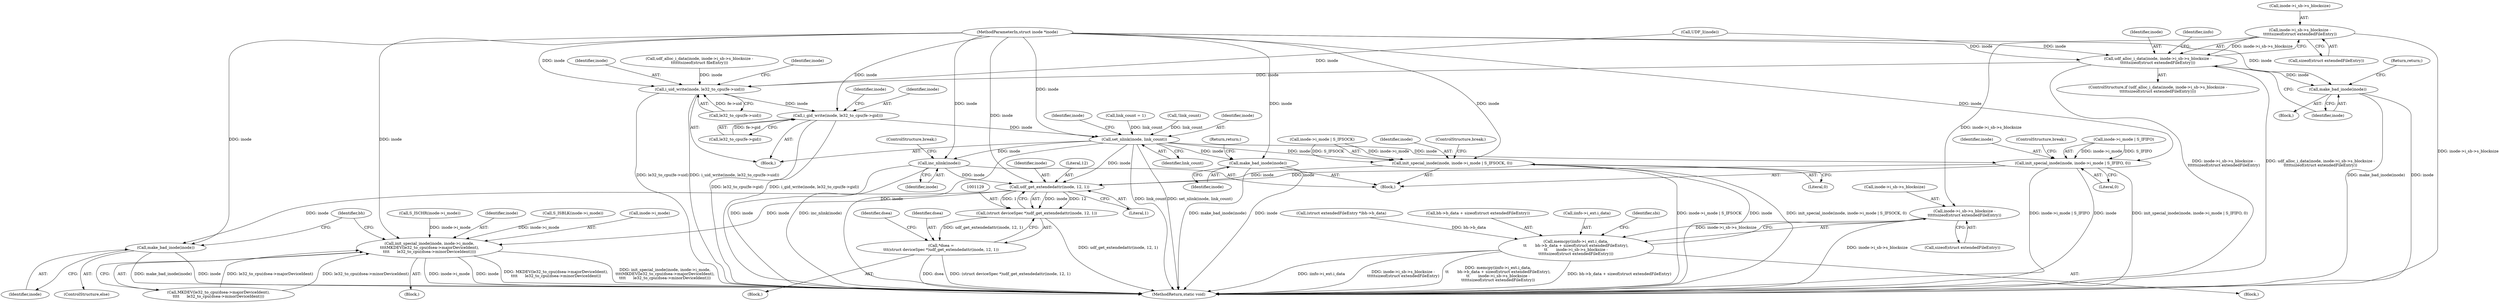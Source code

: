 digraph "0_linux_c03aa9f6e1f938618e6db2e23afef0574efeeb65@API" {
"1000409" [label="(Call,inode->i_sb->s_blocksize -\n\t\t\t\t\tsizeof(struct extendedFileEntry))"];
"1000407" [label="(Call,udf_alloc_i_data(inode, inode->i_sb->s_blocksize -\n\t\t\t\t\tsizeof(struct extendedFileEntry)))"];
"1000418" [label="(Call,make_bad_inode(inode))"];
"1000571" [label="(Call,i_uid_write(inode, le32_to_cpu(fe->uid)))"];
"1000605" [label="(Call,i_gid_write(inode, le32_to_cpu(fe->gid)))"];
"1000713" [label="(Call,set_nlink(inode, link_count))"];
"1000980" [label="(Call,inc_nlink(inode))"];
"1001130" [label="(Call,udf_get_extendedattr(inode, 12, 1))"];
"1001128" [label="(Call,(struct deviceSpec *)udf_get_extendedattr(inode, 12, 1))"];
"1001126" [label="(Call,*dsea =\n\t\t\t(struct deviceSpec *)udf_get_extendedattr(inode, 12, 1))"];
"1001137" [label="(Call,init_special_inode(inode, inode->i_mode,\n\t\t\t\tMKDEV(le32_to_cpu(dsea->majorDeviceIdent),\n\t\t\t\t      le32_to_cpu(dsea->minorDeviceIdent))))"];
"1001152" [label="(Call,make_bad_inode(inode))"];
"1001043" [label="(Call,init_special_inode(inode, inode->i_mode | S_IFIFO, 0))"];
"1001053" [label="(Call,init_special_inode(inode, inode->i_mode | S_IFSOCK, 0))"];
"1001111" [label="(Call,make_bad_inode(inode))"];
"1000433" [label="(Call,inode->i_sb->s_blocksize -\n\t\t\t\t\tsizeof(struct extendedFileEntry))"];
"1000421" [label="(Call,memcpy(iinfo->i_ext.i_data,\n\t\t       bh->b_data + sizeof(struct extendedFileEntry),\n\t\t       inode->i_sb->s_blocksize -\n\t\t\t\t\tsizeof(struct extendedFileEntry)))"];
"1000421" [label="(Call,memcpy(iinfo->i_ext.i_data,\n\t\t       bh->b_data + sizeof(struct extendedFileEntry),\n\t\t       inode->i_sb->s_blocksize -\n\t\t\t\t\tsizeof(struct extendedFileEntry)))"];
"1000981" [label="(Identifier,inode)"];
"1001044" [label="(Identifier,inode)"];
"1001051" [label="(ControlStructure,break;)"];
"1000571" [label="(Call,i_uid_write(inode, le32_to_cpu(fe->uid)))"];
"1000408" [label="(Identifier,inode)"];
"1001128" [label="(Call,(struct deviceSpec *)udf_get_extendedattr(inode, 12, 1))"];
"1001133" [label="(Literal,1)"];
"1000616" [label="(Identifier,inode)"];
"1001061" [label="(ControlStructure,break;)"];
"1000418" [label="(Call,make_bad_inode(inode))"];
"1001131" [label="(Identifier,inode)"];
"1001135" [label="(Identifier,dsea)"];
"1000415" [label="(Call,sizeof(struct extendedFileEntry))"];
"1000439" [label="(Call,sizeof(struct extendedFileEntry))"];
"1000190" [label="(Call,(struct extendedFileEntry *)bh->b_data)"];
"1001055" [label="(Call,inode->i_mode | S_IFSOCK)"];
"1000105" [label="(Block,)"];
"1000582" [label="(Identifier,inode)"];
"1001138" [label="(Identifier,inode)"];
"1000718" [label="(Identifier,inode)"];
"1000424" [label="(Identifier,iinfo)"];
"1000980" [label="(Call,inc_nlink(inode))"];
"1001136" [label="(Block,)"];
"1001120" [label="(Call,S_ISBLK(inode->i_mode))"];
"1001050" [label="(Literal,0)"];
"1000982" [label="(ControlStructure,break;)"];
"1000427" [label="(Call,bh->b_data + sizeof(struct extendedFileEntry))"];
"1001156" [label="(MethodReturn,static void)"];
"1000463" [label="(Call,udf_alloc_i_data(inode, inode->i_sb->s_blocksize -\n\t\t\t\t\t\tsizeof(struct fileEntry)))"];
"1001111" [label="(Call,make_bad_inode(inode))"];
"1000961" [label="(Block,)"];
"1001132" [label="(Literal,12)"];
"1000710" [label="(Call,link_count = 1)"];
"1000605" [label="(Call,i_gid_write(inode, le32_to_cpu(fe->gid)))"];
"1000417" [label="(Block,)"];
"1000715" [label="(Identifier,link_count)"];
"1000409" [label="(Call,inode->i_sb->s_blocksize -\n\t\t\t\t\tsizeof(struct extendedFileEntry))"];
"1000116" [label="(Call,UDF_I(inode))"];
"1001126" [label="(Call,*dsea =\n\t\t\t(struct deviceSpec *)udf_get_extendedattr(inode, 12, 1))"];
"1000395" [label="(Block,)"];
"1001124" [label="(Block,)"];
"1001155" [label="(Identifier,bh)"];
"1001142" [label="(Call,MKDEV(le32_to_cpu(dsea->majorDeviceIdent),\n\t\t\t\t      le32_to_cpu(dsea->minorDeviceIdent)))"];
"1001060" [label="(Literal,0)"];
"1000410" [label="(Call,inode->i_sb->s_blocksize)"];
"1000573" [label="(Call,le32_to_cpu(fe->uid))"];
"1000708" [label="(Call,!link_count)"];
"1001153" [label="(Identifier,inode)"];
"1001054" [label="(Identifier,inode)"];
"1000422" [label="(Call,iinfo->i_ext.i_data)"];
"1000406" [label="(ControlStructure,if (udf_alloc_i_data(inode, inode->i_sb->s_blocksize -\n\t\t\t\t\tsizeof(struct extendedFileEntry))))"];
"1001043" [label="(Call,init_special_inode(inode, inode->i_mode | S_IFIFO, 0))"];
"1001152" [label="(Call,make_bad_inode(inode))"];
"1001151" [label="(ControlStructure,else)"];
"1001113" [label="(Return,return;)"];
"1001112" [label="(Identifier,inode)"];
"1000607" [label="(Call,le32_to_cpu(fe->gid))"];
"1000572" [label="(Identifier,inode)"];
"1001137" [label="(Call,init_special_inode(inode, inode->i_mode,\n\t\t\t\tMKDEV(le32_to_cpu(dsea->majorDeviceIdent),\n\t\t\t\t      le32_to_cpu(dsea->minorDeviceIdent))))"];
"1000569" [label="(Identifier,sbi)"];
"1000407" [label="(Call,udf_alloc_i_data(inode, inode->i_sb->s_blocksize -\n\t\t\t\t\tsizeof(struct extendedFileEntry)))"];
"1000434" [label="(Call,inode->i_sb->s_blocksize)"];
"1000433" [label="(Call,inode->i_sb->s_blocksize -\n\t\t\t\t\tsizeof(struct extendedFileEntry))"];
"1000713" [label="(Call,set_nlink(inode, link_count))"];
"1000104" [label="(MethodParameterIn,struct inode *inode)"];
"1001127" [label="(Identifier,dsea)"];
"1001116" [label="(Call,S_ISCHR(inode->i_mode))"];
"1001130" [label="(Call,udf_get_extendedattr(inode, 12, 1))"];
"1001053" [label="(Call,init_special_inode(inode, inode->i_mode | S_IFSOCK, 0))"];
"1000606" [label="(Identifier,inode)"];
"1001139" [label="(Call,inode->i_mode)"];
"1000420" [label="(Return,return;)"];
"1000419" [label="(Identifier,inode)"];
"1000714" [label="(Identifier,inode)"];
"1001045" [label="(Call,inode->i_mode | S_IFIFO)"];
"1000409" -> "1000407"  [label="AST: "];
"1000409" -> "1000415"  [label="CFG: "];
"1000410" -> "1000409"  [label="AST: "];
"1000415" -> "1000409"  [label="AST: "];
"1000407" -> "1000409"  [label="CFG: "];
"1000409" -> "1001156"  [label="DDG: inode->i_sb->s_blocksize"];
"1000409" -> "1000407"  [label="DDG: inode->i_sb->s_blocksize"];
"1000409" -> "1000433"  [label="DDG: inode->i_sb->s_blocksize"];
"1000407" -> "1000406"  [label="AST: "];
"1000408" -> "1000407"  [label="AST: "];
"1000419" -> "1000407"  [label="CFG: "];
"1000424" -> "1000407"  [label="CFG: "];
"1000407" -> "1001156"  [label="DDG: inode->i_sb->s_blocksize -\n\t\t\t\t\tsizeof(struct extendedFileEntry)"];
"1000407" -> "1001156"  [label="DDG: udf_alloc_i_data(inode, inode->i_sb->s_blocksize -\n\t\t\t\t\tsizeof(struct extendedFileEntry))"];
"1000116" -> "1000407"  [label="DDG: inode"];
"1000104" -> "1000407"  [label="DDG: inode"];
"1000407" -> "1000418"  [label="DDG: inode"];
"1000407" -> "1000571"  [label="DDG: inode"];
"1000418" -> "1000417"  [label="AST: "];
"1000418" -> "1000419"  [label="CFG: "];
"1000419" -> "1000418"  [label="AST: "];
"1000420" -> "1000418"  [label="CFG: "];
"1000418" -> "1001156"  [label="DDG: make_bad_inode(inode)"];
"1000418" -> "1001156"  [label="DDG: inode"];
"1000104" -> "1000418"  [label="DDG: inode"];
"1000571" -> "1000105"  [label="AST: "];
"1000571" -> "1000573"  [label="CFG: "];
"1000572" -> "1000571"  [label="AST: "];
"1000573" -> "1000571"  [label="AST: "];
"1000582" -> "1000571"  [label="CFG: "];
"1000571" -> "1001156"  [label="DDG: i_uid_write(inode, le32_to_cpu(fe->uid))"];
"1000571" -> "1001156"  [label="DDG: le32_to_cpu(fe->uid)"];
"1000116" -> "1000571"  [label="DDG: inode"];
"1000463" -> "1000571"  [label="DDG: inode"];
"1000104" -> "1000571"  [label="DDG: inode"];
"1000573" -> "1000571"  [label="DDG: fe->uid"];
"1000571" -> "1000605"  [label="DDG: inode"];
"1000605" -> "1000105"  [label="AST: "];
"1000605" -> "1000607"  [label="CFG: "];
"1000606" -> "1000605"  [label="AST: "];
"1000607" -> "1000605"  [label="AST: "];
"1000616" -> "1000605"  [label="CFG: "];
"1000605" -> "1001156"  [label="DDG: le32_to_cpu(fe->gid)"];
"1000605" -> "1001156"  [label="DDG: i_gid_write(inode, le32_to_cpu(fe->gid))"];
"1000104" -> "1000605"  [label="DDG: inode"];
"1000607" -> "1000605"  [label="DDG: fe->gid"];
"1000605" -> "1000713"  [label="DDG: inode"];
"1000713" -> "1000105"  [label="AST: "];
"1000713" -> "1000715"  [label="CFG: "];
"1000714" -> "1000713"  [label="AST: "];
"1000715" -> "1000713"  [label="AST: "];
"1000718" -> "1000713"  [label="CFG: "];
"1000713" -> "1001156"  [label="DDG: inode"];
"1000713" -> "1001156"  [label="DDG: link_count"];
"1000713" -> "1001156"  [label="DDG: set_nlink(inode, link_count)"];
"1000104" -> "1000713"  [label="DDG: inode"];
"1000708" -> "1000713"  [label="DDG: link_count"];
"1000710" -> "1000713"  [label="DDG: link_count"];
"1000713" -> "1000980"  [label="DDG: inode"];
"1000713" -> "1001043"  [label="DDG: inode"];
"1000713" -> "1001053"  [label="DDG: inode"];
"1000713" -> "1001111"  [label="DDG: inode"];
"1000713" -> "1001130"  [label="DDG: inode"];
"1000980" -> "1000961"  [label="AST: "];
"1000980" -> "1000981"  [label="CFG: "];
"1000981" -> "1000980"  [label="AST: "];
"1000982" -> "1000980"  [label="CFG: "];
"1000980" -> "1001156"  [label="DDG: inode"];
"1000980" -> "1001156"  [label="DDG: inc_nlink(inode)"];
"1000104" -> "1000980"  [label="DDG: inode"];
"1000980" -> "1001130"  [label="DDG: inode"];
"1001130" -> "1001128"  [label="AST: "];
"1001130" -> "1001133"  [label="CFG: "];
"1001131" -> "1001130"  [label="AST: "];
"1001132" -> "1001130"  [label="AST: "];
"1001133" -> "1001130"  [label="AST: "];
"1001128" -> "1001130"  [label="CFG: "];
"1001130" -> "1001128"  [label="DDG: inode"];
"1001130" -> "1001128"  [label="DDG: 12"];
"1001130" -> "1001128"  [label="DDG: 1"];
"1001043" -> "1001130"  [label="DDG: inode"];
"1001053" -> "1001130"  [label="DDG: inode"];
"1000104" -> "1001130"  [label="DDG: inode"];
"1001130" -> "1001137"  [label="DDG: inode"];
"1001130" -> "1001152"  [label="DDG: inode"];
"1001128" -> "1001126"  [label="AST: "];
"1001129" -> "1001128"  [label="AST: "];
"1001126" -> "1001128"  [label="CFG: "];
"1001128" -> "1001156"  [label="DDG: udf_get_extendedattr(inode, 12, 1)"];
"1001128" -> "1001126"  [label="DDG: udf_get_extendedattr(inode, 12, 1)"];
"1001126" -> "1001124"  [label="AST: "];
"1001127" -> "1001126"  [label="AST: "];
"1001135" -> "1001126"  [label="CFG: "];
"1001126" -> "1001156"  [label="DDG: dsea"];
"1001126" -> "1001156"  [label="DDG: (struct deviceSpec *)udf_get_extendedattr(inode, 12, 1)"];
"1001137" -> "1001136"  [label="AST: "];
"1001137" -> "1001142"  [label="CFG: "];
"1001138" -> "1001137"  [label="AST: "];
"1001139" -> "1001137"  [label="AST: "];
"1001142" -> "1001137"  [label="AST: "];
"1001155" -> "1001137"  [label="CFG: "];
"1001137" -> "1001156"  [label="DDG: init_special_inode(inode, inode->i_mode,\n\t\t\t\tMKDEV(le32_to_cpu(dsea->majorDeviceIdent),\n\t\t\t\t      le32_to_cpu(dsea->minorDeviceIdent)))"];
"1001137" -> "1001156"  [label="DDG: inode->i_mode"];
"1001137" -> "1001156"  [label="DDG: inode"];
"1001137" -> "1001156"  [label="DDG: MKDEV(le32_to_cpu(dsea->majorDeviceIdent),\n\t\t\t\t      le32_to_cpu(dsea->minorDeviceIdent))"];
"1000104" -> "1001137"  [label="DDG: inode"];
"1001120" -> "1001137"  [label="DDG: inode->i_mode"];
"1001116" -> "1001137"  [label="DDG: inode->i_mode"];
"1001142" -> "1001137"  [label="DDG: le32_to_cpu(dsea->majorDeviceIdent)"];
"1001142" -> "1001137"  [label="DDG: le32_to_cpu(dsea->minorDeviceIdent)"];
"1001152" -> "1001151"  [label="AST: "];
"1001152" -> "1001153"  [label="CFG: "];
"1001153" -> "1001152"  [label="AST: "];
"1001155" -> "1001152"  [label="CFG: "];
"1001152" -> "1001156"  [label="DDG: make_bad_inode(inode)"];
"1001152" -> "1001156"  [label="DDG: inode"];
"1000104" -> "1001152"  [label="DDG: inode"];
"1001043" -> "1000961"  [label="AST: "];
"1001043" -> "1001050"  [label="CFG: "];
"1001044" -> "1001043"  [label="AST: "];
"1001045" -> "1001043"  [label="AST: "];
"1001050" -> "1001043"  [label="AST: "];
"1001051" -> "1001043"  [label="CFG: "];
"1001043" -> "1001156"  [label="DDG: inode->i_mode | S_IFIFO"];
"1001043" -> "1001156"  [label="DDG: inode"];
"1001043" -> "1001156"  [label="DDG: init_special_inode(inode, inode->i_mode | S_IFIFO, 0)"];
"1000104" -> "1001043"  [label="DDG: inode"];
"1001045" -> "1001043"  [label="DDG: inode->i_mode"];
"1001045" -> "1001043"  [label="DDG: S_IFIFO"];
"1001053" -> "1000961"  [label="AST: "];
"1001053" -> "1001060"  [label="CFG: "];
"1001054" -> "1001053"  [label="AST: "];
"1001055" -> "1001053"  [label="AST: "];
"1001060" -> "1001053"  [label="AST: "];
"1001061" -> "1001053"  [label="CFG: "];
"1001053" -> "1001156"  [label="DDG: inode->i_mode | S_IFSOCK"];
"1001053" -> "1001156"  [label="DDG: inode"];
"1001053" -> "1001156"  [label="DDG: init_special_inode(inode, inode->i_mode | S_IFSOCK, 0)"];
"1000104" -> "1001053"  [label="DDG: inode"];
"1001055" -> "1001053"  [label="DDG: inode->i_mode"];
"1001055" -> "1001053"  [label="DDG: S_IFSOCK"];
"1001111" -> "1000961"  [label="AST: "];
"1001111" -> "1001112"  [label="CFG: "];
"1001112" -> "1001111"  [label="AST: "];
"1001113" -> "1001111"  [label="CFG: "];
"1001111" -> "1001156"  [label="DDG: make_bad_inode(inode)"];
"1001111" -> "1001156"  [label="DDG: inode"];
"1000104" -> "1001111"  [label="DDG: inode"];
"1000433" -> "1000421"  [label="AST: "];
"1000433" -> "1000439"  [label="CFG: "];
"1000434" -> "1000433"  [label="AST: "];
"1000439" -> "1000433"  [label="AST: "];
"1000421" -> "1000433"  [label="CFG: "];
"1000433" -> "1001156"  [label="DDG: inode->i_sb->s_blocksize"];
"1000433" -> "1000421"  [label="DDG: inode->i_sb->s_blocksize"];
"1000421" -> "1000395"  [label="AST: "];
"1000422" -> "1000421"  [label="AST: "];
"1000427" -> "1000421"  [label="AST: "];
"1000569" -> "1000421"  [label="CFG: "];
"1000421" -> "1001156"  [label="DDG: bh->b_data + sizeof(struct extendedFileEntry)"];
"1000421" -> "1001156"  [label="DDG: iinfo->i_ext.i_data"];
"1000421" -> "1001156"  [label="DDG: inode->i_sb->s_blocksize -\n\t\t\t\t\tsizeof(struct extendedFileEntry)"];
"1000421" -> "1001156"  [label="DDG: memcpy(iinfo->i_ext.i_data,\n\t\t       bh->b_data + sizeof(struct extendedFileEntry),\n\t\t       inode->i_sb->s_blocksize -\n\t\t\t\t\tsizeof(struct extendedFileEntry))"];
"1000190" -> "1000421"  [label="DDG: bh->b_data"];
}
